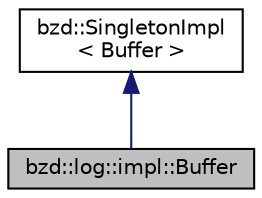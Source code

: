 digraph "bzd::log::impl::Buffer"
{
  edge [fontname="Helvetica",fontsize="10",labelfontname="Helvetica",labelfontsize="10"];
  node [fontname="Helvetica",fontsize="10",shape=record];
  Node2 [label="bzd::log::impl::Buffer",height=0.2,width=0.4,color="black", fillcolor="grey75", style="filled", fontcolor="black"];
  Node3 -> Node2 [dir="back",color="midnightblue",fontsize="10",style="solid",fontname="Helvetica"];
  Node3 [label="bzd::SingletonImpl\l\< Buffer \>",height=0.2,width=0.4,color="black", fillcolor="white", style="filled",URL="$classbzd_1_1SingletonImpl.html"];
}
